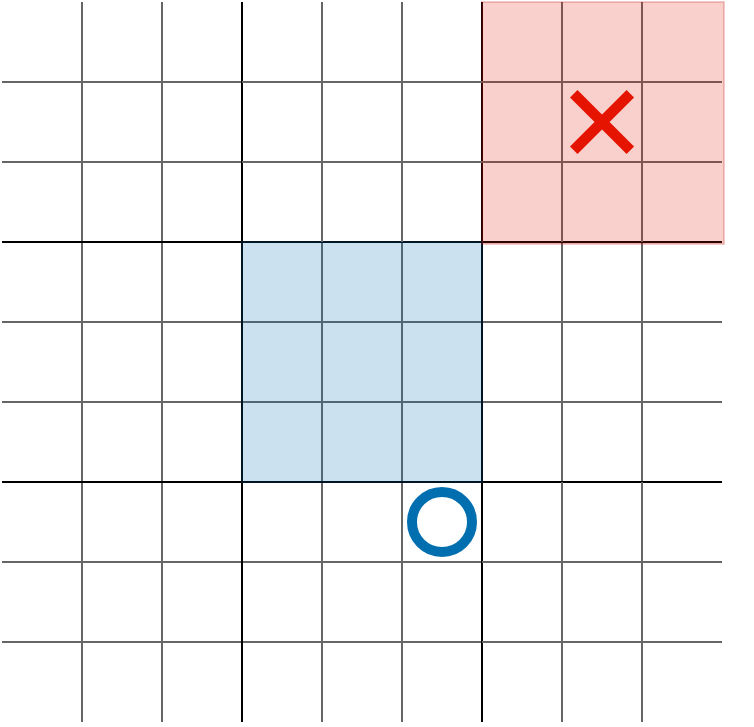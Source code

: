 <mxfile version="23.0.2" type="device">
  <diagram name="Page-1" id="kE4917kJRAEEcRRFD9IJ">
    <mxGraphModel dx="941" dy="581" grid="0" gridSize="10" guides="1" tooltips="1" connect="1" arrows="1" fold="1" page="1" pageScale="1" pageWidth="850" pageHeight="1100" math="0" shadow="0">
      <root>
        <mxCell id="0" />
        <mxCell id="1" parent="0" />
        <mxCell id="mJ3aGSdpEDSC-GG8QHfr-12" value="" style="group" vertex="1" connectable="0" parent="1">
          <mxGeometry x="200" y="320" width="120" height="120" as="geometry" />
        </mxCell>
        <mxCell id="mJ3aGSdpEDSC-GG8QHfr-8" value="" style="endArrow=none;html=1;rounded=0;fillColor=#f5f5f5;gradientColor=#b3b3b3;strokeColor=#666666;" edge="1" parent="mJ3aGSdpEDSC-GG8QHfr-12">
          <mxGeometry width="50" height="50" relative="1" as="geometry">
            <mxPoint x="40" y="120" as="sourcePoint" />
            <mxPoint x="40" as="targetPoint" />
          </mxGeometry>
        </mxCell>
        <mxCell id="mJ3aGSdpEDSC-GG8QHfr-9" value="" style="endArrow=none;html=1;rounded=0;fillColor=#f5f5f5;gradientColor=#b3b3b3;strokeColor=#666666;" edge="1" parent="mJ3aGSdpEDSC-GG8QHfr-12">
          <mxGeometry width="50" height="50" relative="1" as="geometry">
            <mxPoint x="80" y="120" as="sourcePoint" />
            <mxPoint x="80" as="targetPoint" />
          </mxGeometry>
        </mxCell>
        <mxCell id="mJ3aGSdpEDSC-GG8QHfr-10" value="" style="endArrow=none;html=1;rounded=0;fillColor=#f5f5f5;gradientColor=#b3b3b3;strokeColor=#666666;" edge="1" parent="mJ3aGSdpEDSC-GG8QHfr-12">
          <mxGeometry width="50" height="50" relative="1" as="geometry">
            <mxPoint x="120" y="40" as="sourcePoint" />
            <mxPoint y="40" as="targetPoint" />
          </mxGeometry>
        </mxCell>
        <mxCell id="mJ3aGSdpEDSC-GG8QHfr-11" value="" style="endArrow=none;html=1;rounded=0;fillColor=#f5f5f5;gradientColor=#b3b3b3;strokeColor=#666666;" edge="1" parent="mJ3aGSdpEDSC-GG8QHfr-12">
          <mxGeometry width="50" height="50" relative="1" as="geometry">
            <mxPoint x="120" y="80" as="sourcePoint" />
            <mxPoint y="80" as="targetPoint" />
          </mxGeometry>
        </mxCell>
        <mxCell id="mJ3aGSdpEDSC-GG8QHfr-13" value="" style="group" vertex="1" connectable="0" parent="1">
          <mxGeometry x="80" y="320" width="120" height="120" as="geometry" />
        </mxCell>
        <mxCell id="mJ3aGSdpEDSC-GG8QHfr-14" value="" style="endArrow=none;html=1;rounded=0;fillColor=#f5f5f5;gradientColor=#b3b3b3;strokeColor=#666666;" edge="1" parent="mJ3aGSdpEDSC-GG8QHfr-13">
          <mxGeometry width="50" height="50" relative="1" as="geometry">
            <mxPoint x="40" y="120" as="sourcePoint" />
            <mxPoint x="40" as="targetPoint" />
          </mxGeometry>
        </mxCell>
        <mxCell id="mJ3aGSdpEDSC-GG8QHfr-15" value="" style="endArrow=none;html=1;rounded=0;fillColor=#f5f5f5;gradientColor=#b3b3b3;strokeColor=#666666;" edge="1" parent="mJ3aGSdpEDSC-GG8QHfr-13">
          <mxGeometry width="50" height="50" relative="1" as="geometry">
            <mxPoint x="80" y="120" as="sourcePoint" />
            <mxPoint x="80" as="targetPoint" />
          </mxGeometry>
        </mxCell>
        <mxCell id="mJ3aGSdpEDSC-GG8QHfr-16" value="" style="endArrow=none;html=1;rounded=0;fillColor=#f5f5f5;gradientColor=#b3b3b3;strokeColor=#666666;" edge="1" parent="mJ3aGSdpEDSC-GG8QHfr-13">
          <mxGeometry width="50" height="50" relative="1" as="geometry">
            <mxPoint x="120" y="40" as="sourcePoint" />
            <mxPoint y="40" as="targetPoint" />
          </mxGeometry>
        </mxCell>
        <mxCell id="mJ3aGSdpEDSC-GG8QHfr-17" value="" style="endArrow=none;html=1;rounded=0;fillColor=#f5f5f5;gradientColor=#b3b3b3;strokeColor=#666666;" edge="1" parent="mJ3aGSdpEDSC-GG8QHfr-13">
          <mxGeometry width="50" height="50" relative="1" as="geometry">
            <mxPoint x="120" y="80" as="sourcePoint" />
            <mxPoint y="80" as="targetPoint" />
          </mxGeometry>
        </mxCell>
        <mxCell id="mJ3aGSdpEDSC-GG8QHfr-18" value="" style="group" vertex="1" connectable="0" parent="1">
          <mxGeometry x="80" y="80" width="120" height="120" as="geometry" />
        </mxCell>
        <mxCell id="mJ3aGSdpEDSC-GG8QHfr-19" value="" style="endArrow=none;html=1;rounded=0;fillColor=#f5f5f5;gradientColor=#b3b3b3;strokeColor=#666666;" edge="1" parent="mJ3aGSdpEDSC-GG8QHfr-18">
          <mxGeometry width="50" height="50" relative="1" as="geometry">
            <mxPoint x="40" y="120" as="sourcePoint" />
            <mxPoint x="40" as="targetPoint" />
          </mxGeometry>
        </mxCell>
        <mxCell id="mJ3aGSdpEDSC-GG8QHfr-20" value="" style="endArrow=none;html=1;rounded=0;fillColor=#f5f5f5;gradientColor=#b3b3b3;strokeColor=#666666;" edge="1" parent="mJ3aGSdpEDSC-GG8QHfr-18">
          <mxGeometry width="50" height="50" relative="1" as="geometry">
            <mxPoint x="80" y="120" as="sourcePoint" />
            <mxPoint x="80" as="targetPoint" />
          </mxGeometry>
        </mxCell>
        <mxCell id="mJ3aGSdpEDSC-GG8QHfr-21" value="" style="endArrow=none;html=1;rounded=0;fillColor=#f5f5f5;gradientColor=#b3b3b3;strokeColor=#666666;" edge="1" parent="mJ3aGSdpEDSC-GG8QHfr-18">
          <mxGeometry width="50" height="50" relative="1" as="geometry">
            <mxPoint x="120" y="40" as="sourcePoint" />
            <mxPoint y="40" as="targetPoint" />
          </mxGeometry>
        </mxCell>
        <mxCell id="mJ3aGSdpEDSC-GG8QHfr-22" value="" style="endArrow=none;html=1;rounded=0;fillColor=#f5f5f5;gradientColor=#b3b3b3;strokeColor=#666666;" edge="1" parent="mJ3aGSdpEDSC-GG8QHfr-18">
          <mxGeometry width="50" height="50" relative="1" as="geometry">
            <mxPoint x="120" y="80" as="sourcePoint" />
            <mxPoint y="80" as="targetPoint" />
          </mxGeometry>
        </mxCell>
        <mxCell id="mJ3aGSdpEDSC-GG8QHfr-23" value="" style="group" vertex="1" connectable="0" parent="1">
          <mxGeometry x="200" y="200" width="120" height="120" as="geometry" />
        </mxCell>
        <mxCell id="mJ3aGSdpEDSC-GG8QHfr-24" value="" style="endArrow=none;html=1;rounded=0;fillColor=#f5f5f5;gradientColor=#b3b3b3;strokeColor=#666666;" edge="1" parent="mJ3aGSdpEDSC-GG8QHfr-23">
          <mxGeometry width="50" height="50" relative="1" as="geometry">
            <mxPoint x="40" y="120" as="sourcePoint" />
            <mxPoint x="40" as="targetPoint" />
          </mxGeometry>
        </mxCell>
        <mxCell id="mJ3aGSdpEDSC-GG8QHfr-25" value="" style="endArrow=none;html=1;rounded=0;fillColor=#f5f5f5;gradientColor=#b3b3b3;strokeColor=#666666;" edge="1" parent="mJ3aGSdpEDSC-GG8QHfr-23">
          <mxGeometry width="50" height="50" relative="1" as="geometry">
            <mxPoint x="80" y="120" as="sourcePoint" />
            <mxPoint x="80" as="targetPoint" />
          </mxGeometry>
        </mxCell>
        <mxCell id="mJ3aGSdpEDSC-GG8QHfr-26" value="" style="endArrow=none;html=1;rounded=0;fillColor=#f5f5f5;gradientColor=#b3b3b3;strokeColor=#666666;" edge="1" parent="mJ3aGSdpEDSC-GG8QHfr-23">
          <mxGeometry width="50" height="50" relative="1" as="geometry">
            <mxPoint x="120" y="40" as="sourcePoint" />
            <mxPoint y="40" as="targetPoint" />
          </mxGeometry>
        </mxCell>
        <mxCell id="mJ3aGSdpEDSC-GG8QHfr-27" value="" style="endArrow=none;html=1;rounded=0;fillColor=#f5f5f5;gradientColor=#b3b3b3;strokeColor=#666666;" edge="1" parent="mJ3aGSdpEDSC-GG8QHfr-23">
          <mxGeometry width="50" height="50" relative="1" as="geometry">
            <mxPoint x="120" y="80" as="sourcePoint" />
            <mxPoint y="80" as="targetPoint" />
          </mxGeometry>
        </mxCell>
        <mxCell id="mJ3aGSdpEDSC-GG8QHfr-28" value="" style="group" vertex="1" connectable="0" parent="1">
          <mxGeometry x="80" y="200" width="120" height="120" as="geometry" />
        </mxCell>
        <mxCell id="mJ3aGSdpEDSC-GG8QHfr-29" value="" style="endArrow=none;html=1;rounded=0;fillColor=#f5f5f5;gradientColor=#b3b3b3;strokeColor=#666666;" edge="1" parent="mJ3aGSdpEDSC-GG8QHfr-28">
          <mxGeometry width="50" height="50" relative="1" as="geometry">
            <mxPoint x="40" y="120" as="sourcePoint" />
            <mxPoint x="40" as="targetPoint" />
          </mxGeometry>
        </mxCell>
        <mxCell id="mJ3aGSdpEDSC-GG8QHfr-30" value="" style="endArrow=none;html=1;rounded=0;fillColor=#f5f5f5;gradientColor=#b3b3b3;strokeColor=#666666;" edge="1" parent="mJ3aGSdpEDSC-GG8QHfr-28">
          <mxGeometry width="50" height="50" relative="1" as="geometry">
            <mxPoint x="80" y="120" as="sourcePoint" />
            <mxPoint x="80" as="targetPoint" />
          </mxGeometry>
        </mxCell>
        <mxCell id="mJ3aGSdpEDSC-GG8QHfr-31" value="" style="endArrow=none;html=1;rounded=0;fillColor=#f5f5f5;gradientColor=#b3b3b3;strokeColor=#666666;" edge="1" parent="mJ3aGSdpEDSC-GG8QHfr-28">
          <mxGeometry width="50" height="50" relative="1" as="geometry">
            <mxPoint x="120" y="40" as="sourcePoint" />
            <mxPoint y="40" as="targetPoint" />
          </mxGeometry>
        </mxCell>
        <mxCell id="mJ3aGSdpEDSC-GG8QHfr-32" value="" style="endArrow=none;html=1;rounded=0;fillColor=#f5f5f5;gradientColor=#b3b3b3;strokeColor=#666666;" edge="1" parent="mJ3aGSdpEDSC-GG8QHfr-28">
          <mxGeometry width="50" height="50" relative="1" as="geometry">
            <mxPoint x="120" y="80" as="sourcePoint" />
            <mxPoint y="80" as="targetPoint" />
          </mxGeometry>
        </mxCell>
        <mxCell id="mJ3aGSdpEDSC-GG8QHfr-33" value="" style="group" vertex="1" connectable="0" parent="1">
          <mxGeometry x="320" y="200" width="120" height="240" as="geometry" />
        </mxCell>
        <mxCell id="mJ3aGSdpEDSC-GG8QHfr-34" value="" style="endArrow=none;html=1;rounded=0;fillColor=#f5f5f5;gradientColor=#b3b3b3;strokeColor=#666666;" edge="1" parent="mJ3aGSdpEDSC-GG8QHfr-33">
          <mxGeometry width="50" height="50" relative="1" as="geometry">
            <mxPoint x="40" y="120" as="sourcePoint" />
            <mxPoint x="40" as="targetPoint" />
          </mxGeometry>
        </mxCell>
        <mxCell id="mJ3aGSdpEDSC-GG8QHfr-35" value="" style="endArrow=none;html=1;rounded=0;fillColor=#f5f5f5;gradientColor=#b3b3b3;strokeColor=#666666;" edge="1" parent="mJ3aGSdpEDSC-GG8QHfr-33">
          <mxGeometry width="50" height="50" relative="1" as="geometry">
            <mxPoint x="80" y="120" as="sourcePoint" />
            <mxPoint x="80" as="targetPoint" />
          </mxGeometry>
        </mxCell>
        <mxCell id="mJ3aGSdpEDSC-GG8QHfr-36" value="" style="endArrow=none;html=1;rounded=0;fillColor=#f5f5f5;gradientColor=#b3b3b3;strokeColor=#666666;" edge="1" parent="mJ3aGSdpEDSC-GG8QHfr-33">
          <mxGeometry width="50" height="50" relative="1" as="geometry">
            <mxPoint x="120" y="40" as="sourcePoint" />
            <mxPoint y="40" as="targetPoint" />
          </mxGeometry>
        </mxCell>
        <mxCell id="mJ3aGSdpEDSC-GG8QHfr-37" value="" style="endArrow=none;html=1;rounded=0;fillColor=#f5f5f5;gradientColor=#b3b3b3;strokeColor=#666666;" edge="1" parent="mJ3aGSdpEDSC-GG8QHfr-33">
          <mxGeometry width="50" height="50" relative="1" as="geometry">
            <mxPoint x="120" y="80" as="sourcePoint" />
            <mxPoint y="80" as="targetPoint" />
          </mxGeometry>
        </mxCell>
        <mxCell id="mJ3aGSdpEDSC-GG8QHfr-58" value="" style="group" vertex="1" connectable="0" parent="mJ3aGSdpEDSC-GG8QHfr-33">
          <mxGeometry x="-240" y="-120" width="360" height="360" as="geometry" />
        </mxCell>
        <mxCell id="mJ3aGSdpEDSC-GG8QHfr-54" value="" style="endArrow=none;html=1;rounded=0;" edge="1" parent="mJ3aGSdpEDSC-GG8QHfr-58">
          <mxGeometry width="50" height="50" relative="1" as="geometry">
            <mxPoint x="120" y="360" as="sourcePoint" />
            <mxPoint x="120" as="targetPoint" />
          </mxGeometry>
        </mxCell>
        <mxCell id="mJ3aGSdpEDSC-GG8QHfr-55" value="" style="endArrow=none;html=1;rounded=0;" edge="1" parent="mJ3aGSdpEDSC-GG8QHfr-58">
          <mxGeometry width="50" height="50" relative="1" as="geometry">
            <mxPoint x="240" y="360" as="sourcePoint" />
            <mxPoint x="240" as="targetPoint" />
          </mxGeometry>
        </mxCell>
        <mxCell id="mJ3aGSdpEDSC-GG8QHfr-56" value="" style="endArrow=none;html=1;rounded=0;" edge="1" parent="mJ3aGSdpEDSC-GG8QHfr-58">
          <mxGeometry width="50" height="50" relative="1" as="geometry">
            <mxPoint x="360" y="120" as="sourcePoint" />
            <mxPoint y="120" as="targetPoint" />
          </mxGeometry>
        </mxCell>
        <mxCell id="mJ3aGSdpEDSC-GG8QHfr-57" value="" style="endArrow=none;html=1;rounded=0;" edge="1" parent="mJ3aGSdpEDSC-GG8QHfr-58">
          <mxGeometry width="50" height="50" relative="1" as="geometry">
            <mxPoint x="360" y="240" as="sourcePoint" />
            <mxPoint y="240" as="targetPoint" />
          </mxGeometry>
        </mxCell>
        <mxCell id="mJ3aGSdpEDSC-GG8QHfr-69" value="" style="ellipse;whiteSpace=wrap;html=1;aspect=fixed;fillColor=none;fontColor=#ffffff;strokeColor=#006EAF;strokeWidth=5;" vertex="1" parent="mJ3aGSdpEDSC-GG8QHfr-58">
          <mxGeometry x="205" y="245" width="30" height="30" as="geometry" />
        </mxCell>
        <mxCell id="mJ3aGSdpEDSC-GG8QHfr-84" value="" style="whiteSpace=wrap;html=1;aspect=fixed;strokeColor=none;fillColor=#006bad;fontColor=#ffffff;fillStyle=auto;opacity=20;" vertex="1" parent="mJ3aGSdpEDSC-GG8QHfr-58">
          <mxGeometry x="119.5" y="119.5" width="121" height="121" as="geometry" />
        </mxCell>
        <mxCell id="mJ3aGSdpEDSC-GG8QHfr-38" value="" style="group" vertex="1" connectable="0" parent="1">
          <mxGeometry x="320" y="320" width="135" height="120" as="geometry" />
        </mxCell>
        <mxCell id="mJ3aGSdpEDSC-GG8QHfr-39" value="" style="endArrow=none;html=1;rounded=0;fillColor=#f5f5f5;gradientColor=#b3b3b3;strokeColor=#666666;" edge="1" parent="mJ3aGSdpEDSC-GG8QHfr-38">
          <mxGeometry width="50" height="50" relative="1" as="geometry">
            <mxPoint x="40" y="120" as="sourcePoint" />
            <mxPoint x="40" as="targetPoint" />
          </mxGeometry>
        </mxCell>
        <mxCell id="mJ3aGSdpEDSC-GG8QHfr-40" value="" style="endArrow=none;html=1;rounded=0;fillColor=#f5f5f5;gradientColor=#b3b3b3;strokeColor=#666666;" edge="1" parent="mJ3aGSdpEDSC-GG8QHfr-38">
          <mxGeometry width="50" height="50" relative="1" as="geometry">
            <mxPoint x="80" y="120" as="sourcePoint" />
            <mxPoint x="80" as="targetPoint" />
          </mxGeometry>
        </mxCell>
        <mxCell id="mJ3aGSdpEDSC-GG8QHfr-41" value="" style="endArrow=none;html=1;rounded=0;fillColor=#f5f5f5;gradientColor=#b3b3b3;strokeColor=#666666;" edge="1" parent="mJ3aGSdpEDSC-GG8QHfr-38">
          <mxGeometry width="50" height="50" relative="1" as="geometry">
            <mxPoint x="120" y="40" as="sourcePoint" />
            <mxPoint y="40" as="targetPoint" />
          </mxGeometry>
        </mxCell>
        <mxCell id="mJ3aGSdpEDSC-GG8QHfr-42" value="" style="endArrow=none;html=1;rounded=0;fillColor=#f5f5f5;gradientColor=#b3b3b3;strokeColor=#666666;" edge="1" parent="mJ3aGSdpEDSC-GG8QHfr-38">
          <mxGeometry width="50" height="50" relative="1" as="geometry">
            <mxPoint x="120" y="80" as="sourcePoint" />
            <mxPoint y="80" as="targetPoint" />
          </mxGeometry>
        </mxCell>
        <mxCell id="mJ3aGSdpEDSC-GG8QHfr-43" value="" style="group" vertex="1" connectable="0" parent="1">
          <mxGeometry x="320" y="80" width="121" height="121" as="geometry" />
        </mxCell>
        <mxCell id="mJ3aGSdpEDSC-GG8QHfr-44" value="" style="endArrow=none;html=1;rounded=0;fillColor=#f5f5f5;gradientColor=#b3b3b3;strokeColor=#666666;" edge="1" parent="mJ3aGSdpEDSC-GG8QHfr-43">
          <mxGeometry width="50" height="50" relative="1" as="geometry">
            <mxPoint x="40" y="120" as="sourcePoint" />
            <mxPoint x="40" as="targetPoint" />
          </mxGeometry>
        </mxCell>
        <mxCell id="mJ3aGSdpEDSC-GG8QHfr-45" value="" style="endArrow=none;html=1;rounded=0;fillColor=#f5f5f5;gradientColor=#b3b3b3;strokeColor=#666666;" edge="1" parent="mJ3aGSdpEDSC-GG8QHfr-43">
          <mxGeometry width="50" height="50" relative="1" as="geometry">
            <mxPoint x="80" y="120" as="sourcePoint" />
            <mxPoint x="80" as="targetPoint" />
          </mxGeometry>
        </mxCell>
        <mxCell id="mJ3aGSdpEDSC-GG8QHfr-46" value="" style="endArrow=none;html=1;rounded=0;fillColor=#f5f5f5;gradientColor=#b3b3b3;strokeColor=#666666;" edge="1" parent="mJ3aGSdpEDSC-GG8QHfr-43">
          <mxGeometry width="50" height="50" relative="1" as="geometry">
            <mxPoint x="120" y="40" as="sourcePoint" />
            <mxPoint y="40" as="targetPoint" />
          </mxGeometry>
        </mxCell>
        <mxCell id="mJ3aGSdpEDSC-GG8QHfr-47" value="" style="endArrow=none;html=1;rounded=0;fillColor=#f5f5f5;gradientColor=#b3b3b3;strokeColor=#666666;" edge="1" parent="mJ3aGSdpEDSC-GG8QHfr-43">
          <mxGeometry width="50" height="50" relative="1" as="geometry">
            <mxPoint x="120" y="80" as="sourcePoint" />
            <mxPoint y="80" as="targetPoint" />
          </mxGeometry>
        </mxCell>
        <mxCell id="mJ3aGSdpEDSC-GG8QHfr-70" value="" style="whiteSpace=wrap;html=1;aspect=fixed;strokeColor=#B20000;fillColor=#e51400;fontColor=#ffffff;fillStyle=auto;opacity=20;" vertex="1" parent="mJ3aGSdpEDSC-GG8QHfr-43">
          <mxGeometry width="121" height="121" as="geometry" />
        </mxCell>
        <mxCell id="mJ3aGSdpEDSC-GG8QHfr-72" value="" style="group" vertex="1" connectable="0" parent="mJ3aGSdpEDSC-GG8QHfr-43">
          <mxGeometry x="44.004" y="44.004" width="56.016" height="56.016" as="geometry" />
        </mxCell>
        <mxCell id="mJ3aGSdpEDSC-GG8QHfr-73" value="" style="rounded=0;whiteSpace=wrap;html=1;fillColor=#e51400;fontColor=#ffffff;strokeColor=none;rotation=45;" vertex="1" parent="mJ3aGSdpEDSC-GG8QHfr-72">
          <mxGeometry x="-3.984" y="13.366" width="40" height="5.3" as="geometry" />
        </mxCell>
        <mxCell id="mJ3aGSdpEDSC-GG8QHfr-74" value="" style="rounded=0;whiteSpace=wrap;html=1;fillColor=#e51400;fontColor=#ffffff;strokeColor=none;rotation=-225;" vertex="1" parent="mJ3aGSdpEDSC-GG8QHfr-72">
          <mxGeometry x="-3.984" y="13.366" width="40" height="5.3" as="geometry" />
        </mxCell>
        <mxCell id="mJ3aGSdpEDSC-GG8QHfr-48" value="" style="group" vertex="1" connectable="0" parent="1">
          <mxGeometry x="200" y="80" width="120" height="120" as="geometry" />
        </mxCell>
        <mxCell id="mJ3aGSdpEDSC-GG8QHfr-49" value="" style="endArrow=none;html=1;rounded=0;fillColor=#f5f5f5;gradientColor=#b3b3b3;strokeColor=#666666;" edge="1" parent="mJ3aGSdpEDSC-GG8QHfr-48">
          <mxGeometry width="50" height="50" relative="1" as="geometry">
            <mxPoint x="40" y="120" as="sourcePoint" />
            <mxPoint x="40" as="targetPoint" />
          </mxGeometry>
        </mxCell>
        <mxCell id="mJ3aGSdpEDSC-GG8QHfr-50" value="" style="endArrow=none;html=1;rounded=0;fillColor=#f5f5f5;gradientColor=#b3b3b3;strokeColor=#666666;" edge="1" parent="mJ3aGSdpEDSC-GG8QHfr-48">
          <mxGeometry width="50" height="50" relative="1" as="geometry">
            <mxPoint x="80" y="120" as="sourcePoint" />
            <mxPoint x="80" as="targetPoint" />
          </mxGeometry>
        </mxCell>
        <mxCell id="mJ3aGSdpEDSC-GG8QHfr-51" value="" style="endArrow=none;html=1;rounded=0;fillColor=#f5f5f5;gradientColor=#b3b3b3;strokeColor=#666666;" edge="1" parent="mJ3aGSdpEDSC-GG8QHfr-48">
          <mxGeometry width="50" height="50" relative="1" as="geometry">
            <mxPoint x="120" y="40" as="sourcePoint" />
            <mxPoint y="40" as="targetPoint" />
          </mxGeometry>
        </mxCell>
        <mxCell id="mJ3aGSdpEDSC-GG8QHfr-52" value="" style="endArrow=none;html=1;rounded=0;fillColor=#f5f5f5;gradientColor=#b3b3b3;strokeColor=#666666;" edge="1" parent="mJ3aGSdpEDSC-GG8QHfr-48">
          <mxGeometry width="50" height="50" relative="1" as="geometry">
            <mxPoint x="120" y="80" as="sourcePoint" />
            <mxPoint y="80" as="targetPoint" />
          </mxGeometry>
        </mxCell>
      </root>
    </mxGraphModel>
  </diagram>
</mxfile>
